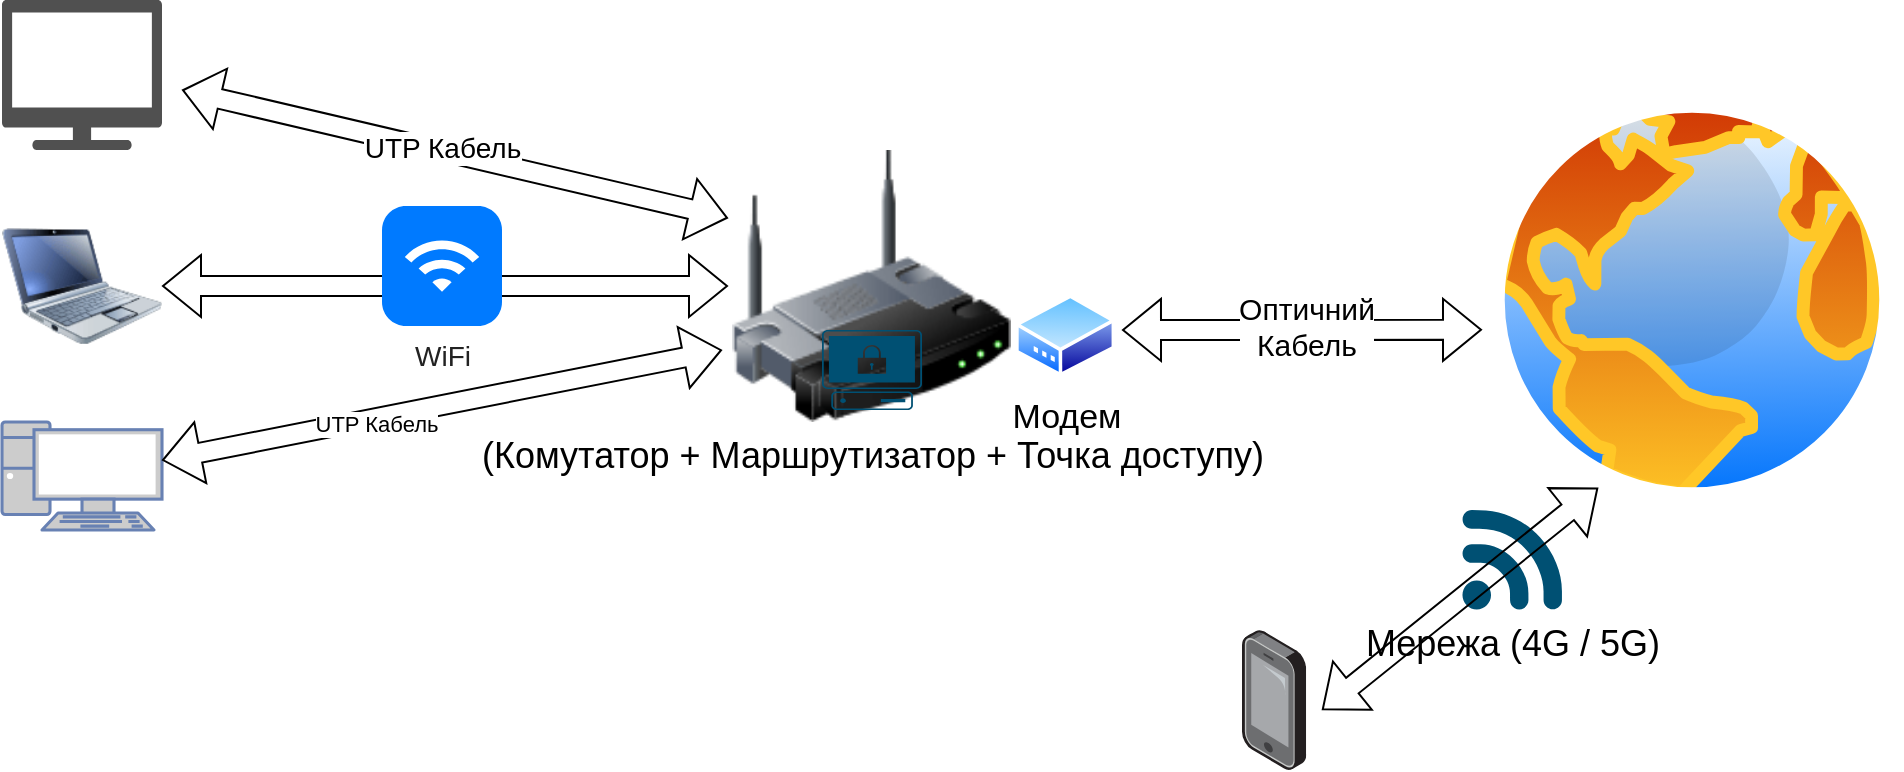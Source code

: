 <mxfile version="26.2.2">
  <diagram name="Page-1" id="bJp9AYPPNRsWqk5inCIt">
    <mxGraphModel dx="1222" dy="796" grid="1" gridSize="10" guides="1" tooltips="1" connect="1" arrows="1" fold="1" page="1" pageScale="1" pageWidth="1169" pageHeight="827" math="0" shadow="0">
      <root>
        <mxCell id="0" />
        <mxCell id="1" parent="0" />
        <mxCell id="GW-nSV20-8BJaq12YMSL-1" value="&lt;font style=&quot;font-size: 18px;&quot;&gt;(Комутатор + Маршрутизатор + Точка доступу)&lt;/font&gt;" style="image;html=1;image=img/lib/clip_art/networking/Wireless_Router_128x128.png" vertex="1" parent="1">
          <mxGeometry x="513" y="300" width="143.56" height="136" as="geometry" />
        </mxCell>
        <mxCell id="GW-nSV20-8BJaq12YMSL-2" value="" style="image;aspect=fixed;perimeter=ellipsePerimeter;html=1;align=center;shadow=0;dashed=0;spacingTop=3;image=img/lib/active_directory/internet_globe.svg;" vertex="1" parent="1">
          <mxGeometry x="890" y="270" width="210" height="210" as="geometry" />
        </mxCell>
        <mxCell id="GW-nSV20-8BJaq12YMSL-3" value="&lt;font style=&quot;font-size: 18px;&quot;&gt;Мережа (4G / 5G)&lt;/font&gt;" style="points=[[0.005,0.09,0],[0.08,0,0],[0.76,0.25,0],[1,0.92,0],[0.91,0.995,0],[0.57,0.995,0],[0.045,0.955,0],[0.005,0.43,0]];verticalLabelPosition=bottom;sketch=0;html=1;verticalAlign=top;aspect=fixed;align=center;pointerEvents=1;shape=mxgraph.cisco19.3g_4g_indicator;fillColor=#005073;strokeColor=none;" vertex="1" parent="1">
          <mxGeometry x="880" y="480" width="50" height="50" as="geometry" />
        </mxCell>
        <mxCell id="GW-nSV20-8BJaq12YMSL-4" value="" style="image;html=1;image=img/lib/clip_art/computers/Netbook_128x128.png" vertex="1" parent="1">
          <mxGeometry x="150" y="328" width="80" height="80" as="geometry" />
        </mxCell>
        <mxCell id="GW-nSV20-8BJaq12YMSL-5" value="" style="points=[[0.02,0.015,0],[0.5,0,0],[0.98,0.015,0],[1,0.38,0],[0.895,0.98,0],[0.5,1,0],[0.105,0.98,0],[0,0.38,0]];verticalLabelPosition=bottom;sketch=0;html=1;verticalAlign=top;aspect=fixed;align=center;pointerEvents=1;shape=mxgraph.cisco19.secure_endpoint_pc;fillColor=#005073;strokeColor=none;" vertex="1" parent="1">
          <mxGeometry x="560" y="390" width="50" height="40" as="geometry" />
        </mxCell>
        <mxCell id="GW-nSV20-8BJaq12YMSL-6" value="" style="fontColor=#0066CC;verticalAlign=top;verticalLabelPosition=bottom;labelPosition=center;align=center;html=1;outlineConnect=0;fillColor=#CCCCCC;strokeColor=#6881B3;gradientColor=none;gradientDirection=north;strokeWidth=2;shape=mxgraph.networks.pc;" vertex="1" parent="1">
          <mxGeometry x="150" y="436" width="80" height="54" as="geometry" />
        </mxCell>
        <mxCell id="GW-nSV20-8BJaq12YMSL-7" value="" style="sketch=0;pointerEvents=1;shadow=0;dashed=0;html=1;strokeColor=none;fillColor=#505050;labelPosition=center;verticalLabelPosition=bottom;verticalAlign=top;outlineConnect=0;align=center;shape=mxgraph.office.devices.tv;" vertex="1" parent="1">
          <mxGeometry x="150" y="225" width="80" height="75" as="geometry" />
        </mxCell>
        <mxCell id="GW-nSV20-8BJaq12YMSL-8" value="" style="image;points=[];aspect=fixed;html=1;align=center;shadow=0;dashed=0;image=img/lib/allied_telesis/computer_and_terminals/Smartphone.svg;" vertex="1" parent="1">
          <mxGeometry x="770" y="540" width="32.08" height="70" as="geometry" />
        </mxCell>
        <mxCell id="GW-nSV20-8BJaq12YMSL-9" value="" style="shape=flexArrow;endArrow=classic;startArrow=classic;html=1;rounded=0;entryX=0;entryY=0.571;entryDx=0;entryDy=0;entryPerimeter=0;" edge="1" parent="1" target="GW-nSV20-8BJaq12YMSL-2">
          <mxGeometry width="100" height="100" relative="1" as="geometry">
            <mxPoint x="710" y="390" as="sourcePoint" />
            <mxPoint x="820" y="390" as="targetPoint" />
            <Array as="points" />
          </mxGeometry>
        </mxCell>
        <mxCell id="GW-nSV20-8BJaq12YMSL-22" value="&lt;font style=&quot;font-size: 15px;&quot;&gt;Оптичний&lt;br&gt;Кабель&lt;/font&gt;" style="edgeLabel;html=1;align=center;verticalAlign=middle;resizable=0;points=[];" vertex="1" connectable="0" parent="GW-nSV20-8BJaq12YMSL-9">
          <mxGeometry x="-0.256" y="-2" relative="1" as="geometry">
            <mxPoint x="25" y="-4" as="offset" />
          </mxGeometry>
        </mxCell>
        <mxCell id="GW-nSV20-8BJaq12YMSL-11" value="" style="shape=flexArrow;endArrow=classic;startArrow=classic;html=1;rounded=0;entryX=0.25;entryY=1;entryDx=0;entryDy=0;" edge="1" parent="1" target="GW-nSV20-8BJaq12YMSL-2">
          <mxGeometry width="100" height="100" relative="1" as="geometry">
            <mxPoint x="810" y="580" as="sourcePoint" />
            <mxPoint x="940" y="580" as="targetPoint" />
          </mxGeometry>
        </mxCell>
        <mxCell id="GW-nSV20-8BJaq12YMSL-12" value="" style="shape=flexArrow;endArrow=classic;startArrow=classic;html=1;rounded=0;entryX=0;entryY=0.25;entryDx=0;entryDy=0;" edge="1" parent="1" target="GW-nSV20-8BJaq12YMSL-1">
          <mxGeometry width="100" height="100" relative="1" as="geometry">
            <mxPoint x="240" y="270" as="sourcePoint" />
            <mxPoint x="340" y="170" as="targetPoint" />
          </mxGeometry>
        </mxCell>
        <mxCell id="GW-nSV20-8BJaq12YMSL-19" value="&lt;font style=&quot;font-size: 14px;&quot;&gt;UTP Кабель&lt;/font&gt;" style="edgeLabel;html=1;align=center;verticalAlign=middle;resizable=0;points=[];" vertex="1" connectable="0" parent="GW-nSV20-8BJaq12YMSL-12">
          <mxGeometry x="-0.052" y="2" relative="1" as="geometry">
            <mxPoint as="offset" />
          </mxGeometry>
        </mxCell>
        <mxCell id="GW-nSV20-8BJaq12YMSL-13" value="" style="shape=flexArrow;endArrow=classic;startArrow=classic;html=1;rounded=0;" edge="1" parent="1" source="GW-nSV20-8BJaq12YMSL-4" target="GW-nSV20-8BJaq12YMSL-1">
          <mxGeometry width="100" height="100" relative="1" as="geometry">
            <mxPoint x="250" y="280" as="sourcePoint" />
            <mxPoint x="523" y="358" as="targetPoint" />
          </mxGeometry>
        </mxCell>
        <mxCell id="GW-nSV20-8BJaq12YMSL-14" value="" style="shape=flexArrow;endArrow=classic;startArrow=classic;html=1;rounded=0;" edge="1" parent="1" source="GW-nSV20-8BJaq12YMSL-6">
          <mxGeometry width="100" height="100" relative="1" as="geometry">
            <mxPoint x="260" y="290" as="sourcePoint" />
            <mxPoint x="510" y="400" as="targetPoint" />
          </mxGeometry>
        </mxCell>
        <mxCell id="GW-nSV20-8BJaq12YMSL-20" value="UTP Кабель" style="edgeLabel;html=1;align=center;verticalAlign=middle;resizable=0;points=[];" vertex="1" connectable="0" parent="GW-nSV20-8BJaq12YMSL-14">
          <mxGeometry x="-0.24" y="-3" relative="1" as="geometry">
            <mxPoint as="offset" />
          </mxGeometry>
        </mxCell>
        <mxCell id="GW-nSV20-8BJaq12YMSL-16" value="&lt;font style=&quot;font-size: 14px;&quot;&gt;WiFi&lt;/font&gt;" style="html=1;strokeWidth=1;shadow=0;dashed=0;shape=mxgraph.ios7.misc.wifi;fillColor=#007AFF;strokeColor=none;buttonText=;strokeColor2=#222222;fontColor=#222222;fontSize=8;verticalLabelPosition=bottom;verticalAlign=top;align=center;sketch=0;" vertex="1" parent="1">
          <mxGeometry x="340" y="328" width="60" height="60" as="geometry" />
        </mxCell>
        <mxCell id="GW-nSV20-8BJaq12YMSL-21" value="&lt;font style=&quot;font-size: 17px;&quot;&gt;Модем&lt;/font&gt;" style="image;aspect=fixed;perimeter=ellipsePerimeter;html=1;align=center;shadow=0;dashed=0;spacingTop=3;image=img/lib/active_directory/modem.svg;" vertex="1" parent="1">
          <mxGeometry x="656.56" y="372" width="50" height="41.5" as="geometry" />
        </mxCell>
      </root>
    </mxGraphModel>
  </diagram>
</mxfile>
